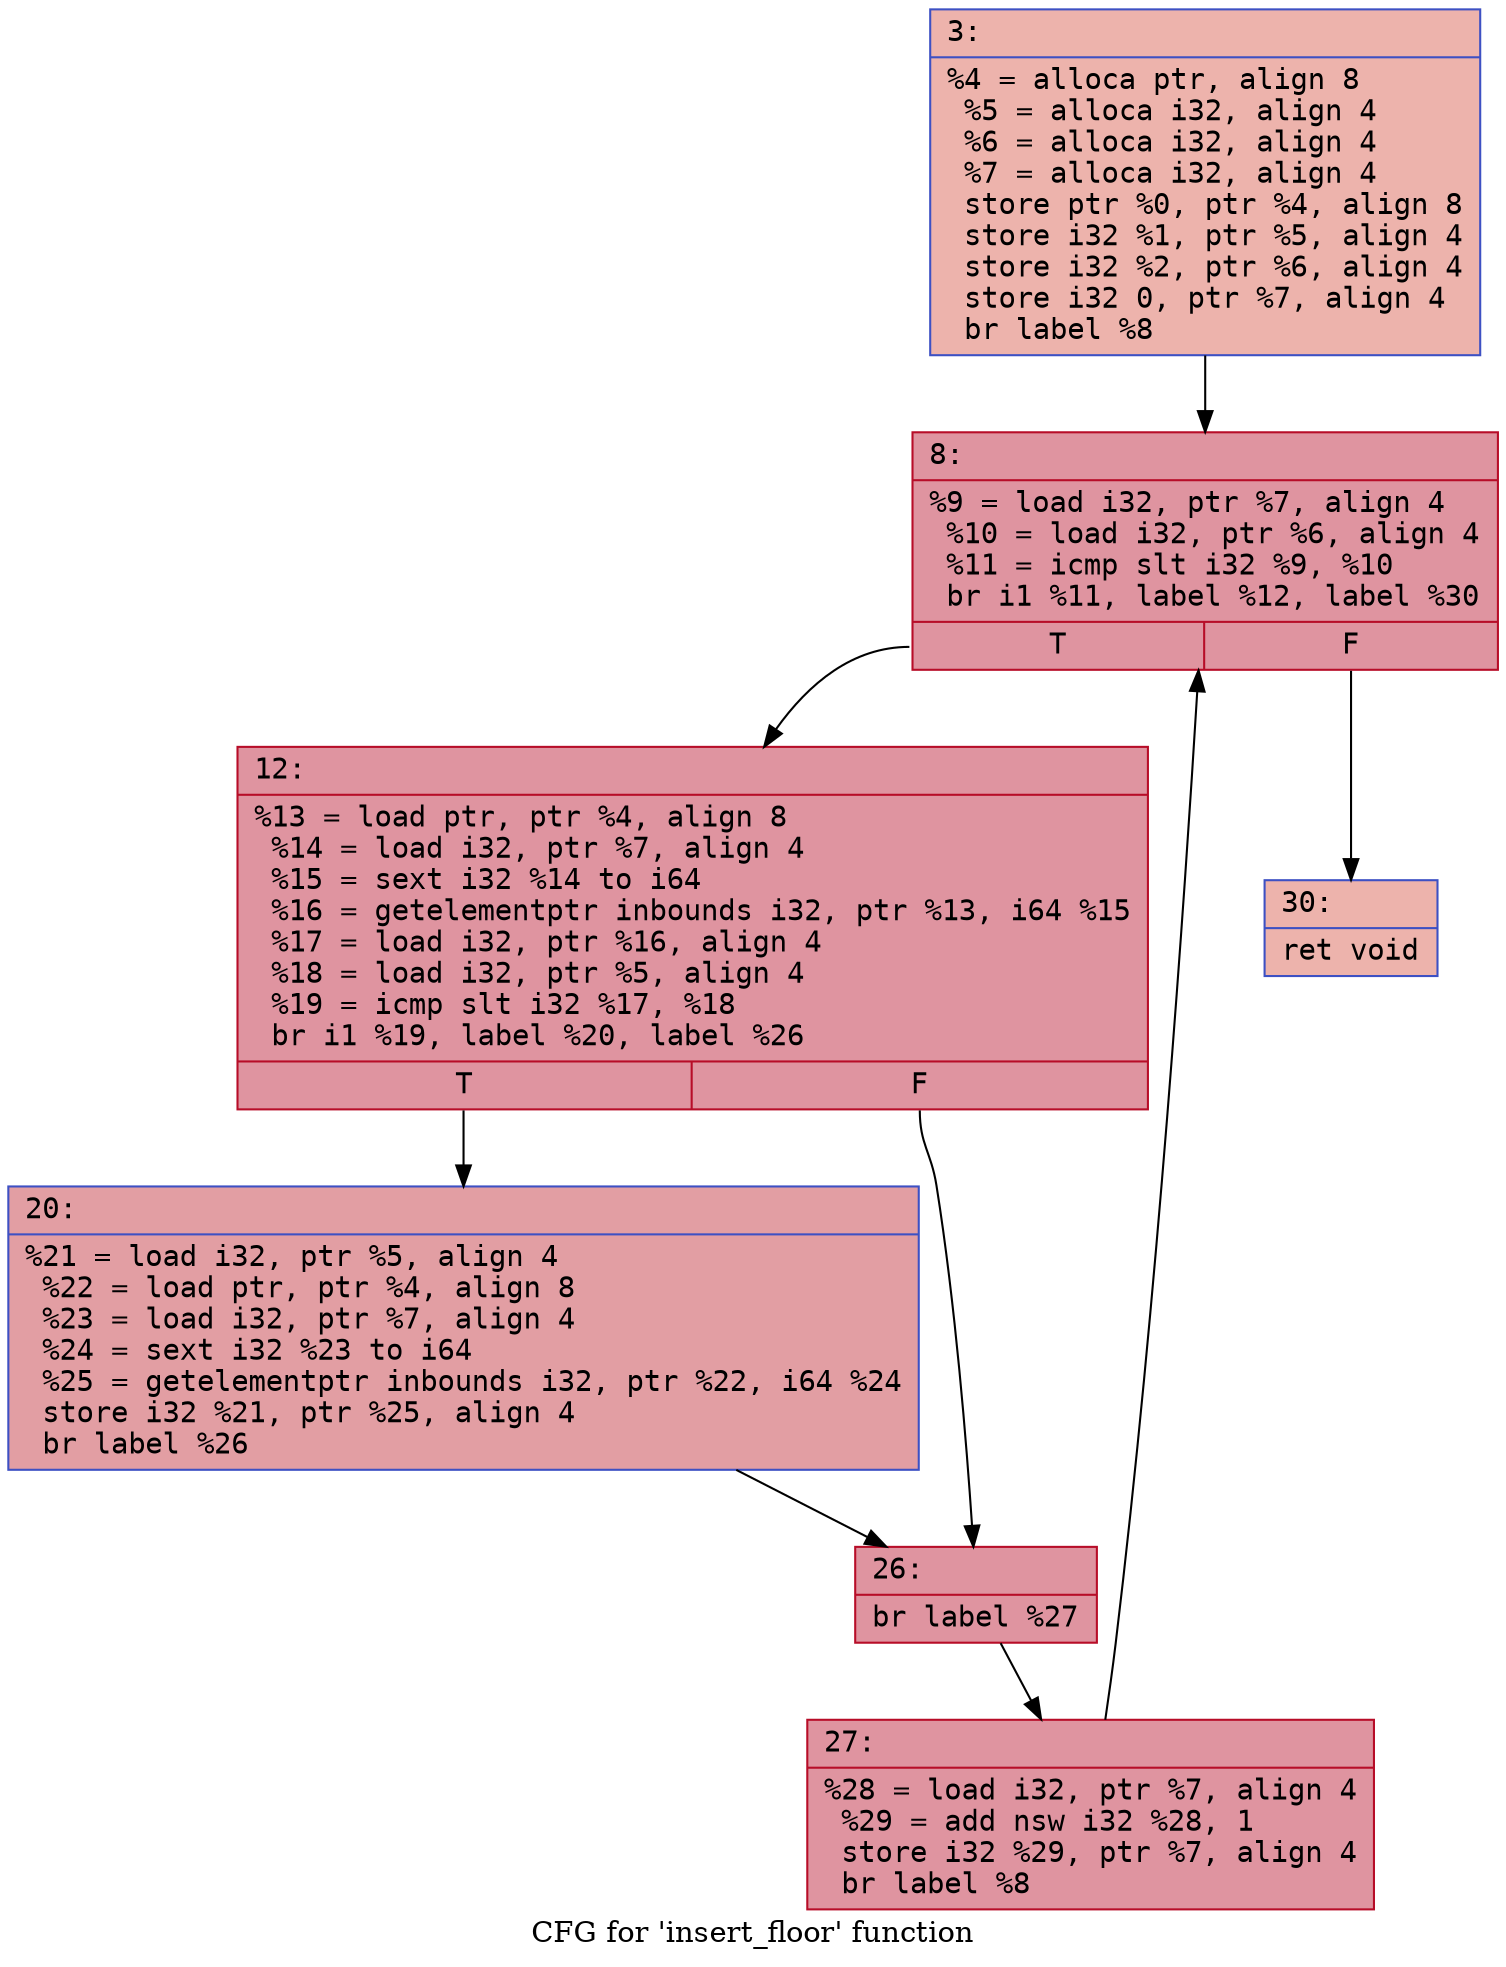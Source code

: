 digraph "CFG for 'insert_floor' function" {
	label="CFG for 'insert_floor' function";

	Node0x600000fe94a0 [shape=record,color="#3d50c3ff", style=filled, fillcolor="#d6524470" fontname="Courier",label="{3:\l|  %4 = alloca ptr, align 8\l  %5 = alloca i32, align 4\l  %6 = alloca i32, align 4\l  %7 = alloca i32, align 4\l  store ptr %0, ptr %4, align 8\l  store i32 %1, ptr %5, align 4\l  store i32 %2, ptr %6, align 4\l  store i32 0, ptr %7, align 4\l  br label %8\l}"];
	Node0x600000fe94a0 -> Node0x600000fe95e0[tooltip="3 -> 8\nProbability 100.00%" ];
	Node0x600000fe95e0 [shape=record,color="#b70d28ff", style=filled, fillcolor="#b70d2870" fontname="Courier",label="{8:\l|  %9 = load i32, ptr %7, align 4\l  %10 = load i32, ptr %6, align 4\l  %11 = icmp slt i32 %9, %10\l  br i1 %11, label %12, label %30\l|{<s0>T|<s1>F}}"];
	Node0x600000fe95e0:s0 -> Node0x600000fe9630[tooltip="8 -> 12\nProbability 96.88%" ];
	Node0x600000fe95e0:s1 -> Node0x600000fe9770[tooltip="8 -> 30\nProbability 3.12%" ];
	Node0x600000fe9630 [shape=record,color="#b70d28ff", style=filled, fillcolor="#b70d2870" fontname="Courier",label="{12:\l|  %13 = load ptr, ptr %4, align 8\l  %14 = load i32, ptr %7, align 4\l  %15 = sext i32 %14 to i64\l  %16 = getelementptr inbounds i32, ptr %13, i64 %15\l  %17 = load i32, ptr %16, align 4\l  %18 = load i32, ptr %5, align 4\l  %19 = icmp slt i32 %17, %18\l  br i1 %19, label %20, label %26\l|{<s0>T|<s1>F}}"];
	Node0x600000fe9630:s0 -> Node0x600000fe9680[tooltip="12 -> 20\nProbability 50.00%" ];
	Node0x600000fe9630:s1 -> Node0x600000fe96d0[tooltip="12 -> 26\nProbability 50.00%" ];
	Node0x600000fe9680 [shape=record,color="#3d50c3ff", style=filled, fillcolor="#be242e70" fontname="Courier",label="{20:\l|  %21 = load i32, ptr %5, align 4\l  %22 = load ptr, ptr %4, align 8\l  %23 = load i32, ptr %7, align 4\l  %24 = sext i32 %23 to i64\l  %25 = getelementptr inbounds i32, ptr %22, i64 %24\l  store i32 %21, ptr %25, align 4\l  br label %26\l}"];
	Node0x600000fe9680 -> Node0x600000fe96d0[tooltip="20 -> 26\nProbability 100.00%" ];
	Node0x600000fe96d0 [shape=record,color="#b70d28ff", style=filled, fillcolor="#b70d2870" fontname="Courier",label="{26:\l|  br label %27\l}"];
	Node0x600000fe96d0 -> Node0x600000fe9720[tooltip="26 -> 27\nProbability 100.00%" ];
	Node0x600000fe9720 [shape=record,color="#b70d28ff", style=filled, fillcolor="#b70d2870" fontname="Courier",label="{27:\l|  %28 = load i32, ptr %7, align 4\l  %29 = add nsw i32 %28, 1\l  store i32 %29, ptr %7, align 4\l  br label %8\l}"];
	Node0x600000fe9720 -> Node0x600000fe95e0[tooltip="27 -> 8\nProbability 100.00%" ];
	Node0x600000fe9770 [shape=record,color="#3d50c3ff", style=filled, fillcolor="#d6524470" fontname="Courier",label="{30:\l|  ret void\l}"];
}
